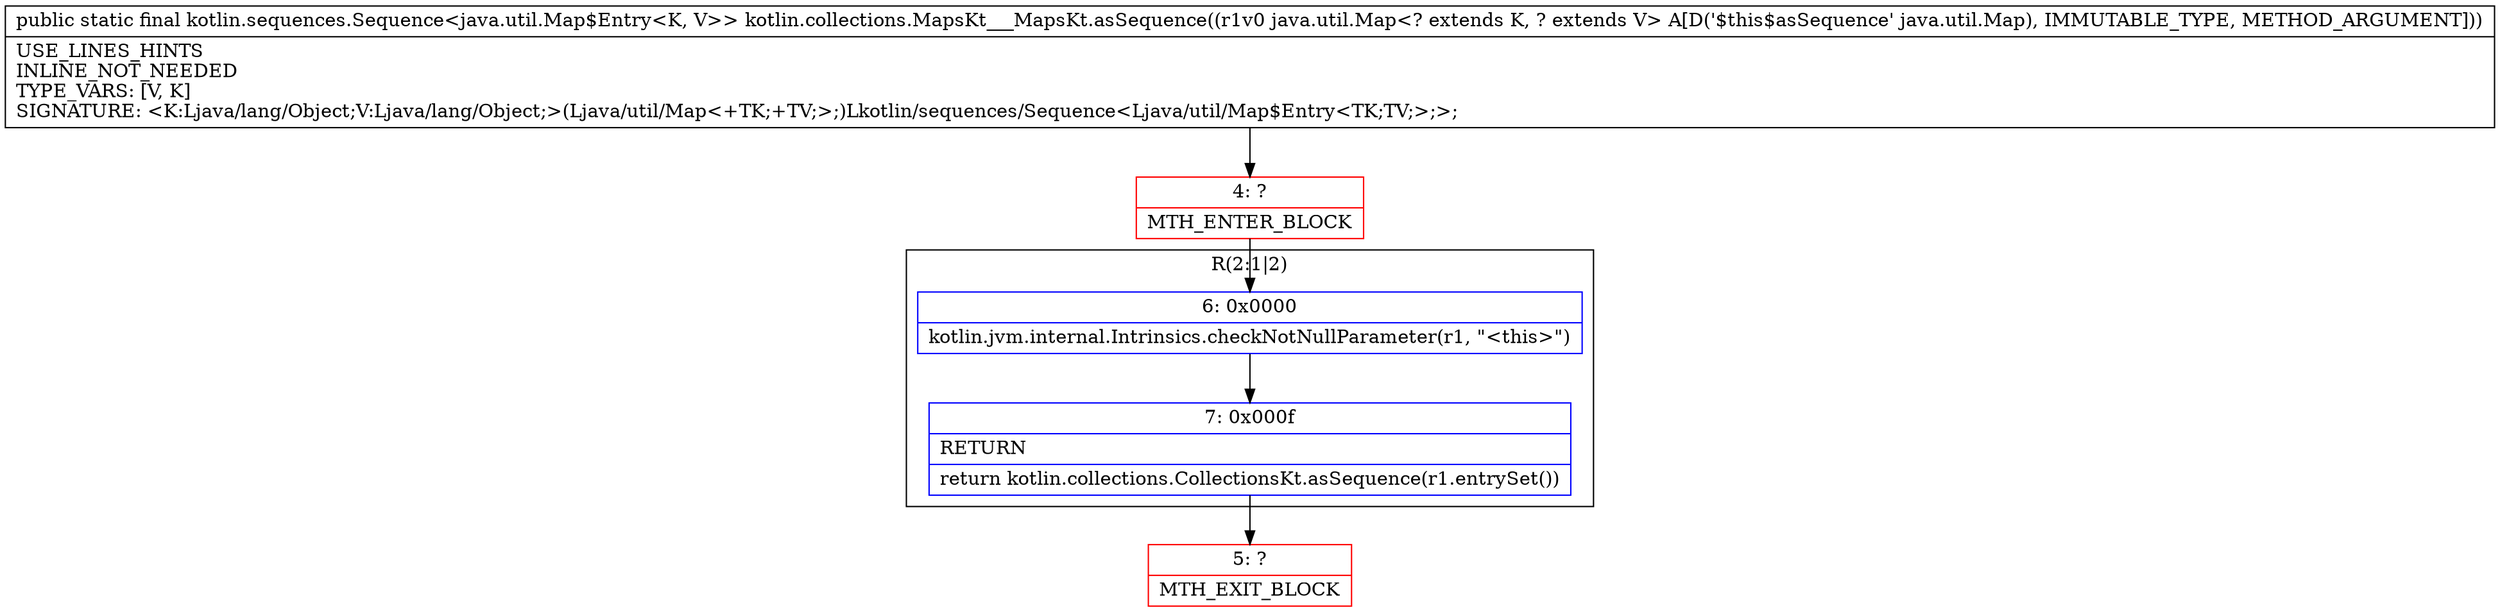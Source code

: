 digraph "CFG forkotlin.collections.MapsKt___MapsKt.asSequence(Ljava\/util\/Map;)Lkotlin\/sequences\/Sequence;" {
subgraph cluster_Region_564864756 {
label = "R(2:1|2)";
node [shape=record,color=blue];
Node_6 [shape=record,label="{6\:\ 0x0000|kotlin.jvm.internal.Intrinsics.checkNotNullParameter(r1, \"\<this\>\")\l}"];
Node_7 [shape=record,label="{7\:\ 0x000f|RETURN\l|return kotlin.collections.CollectionsKt.asSequence(r1.entrySet())\l}"];
}
Node_4 [shape=record,color=red,label="{4\:\ ?|MTH_ENTER_BLOCK\l}"];
Node_5 [shape=record,color=red,label="{5\:\ ?|MTH_EXIT_BLOCK\l}"];
MethodNode[shape=record,label="{public static final kotlin.sequences.Sequence\<java.util.Map$Entry\<K, V\>\> kotlin.collections.MapsKt___MapsKt.asSequence((r1v0 java.util.Map\<? extends K, ? extends V\> A[D('$this$asSequence' java.util.Map), IMMUTABLE_TYPE, METHOD_ARGUMENT]))  | USE_LINES_HINTS\lINLINE_NOT_NEEDED\lTYPE_VARS: [V, K]\lSIGNATURE: \<K:Ljava\/lang\/Object;V:Ljava\/lang\/Object;\>(Ljava\/util\/Map\<+TK;+TV;\>;)Lkotlin\/sequences\/Sequence\<Ljava\/util\/Map$Entry\<TK;TV;\>;\>;\l}"];
MethodNode -> Node_4;Node_6 -> Node_7;
Node_7 -> Node_5;
Node_4 -> Node_6;
}

